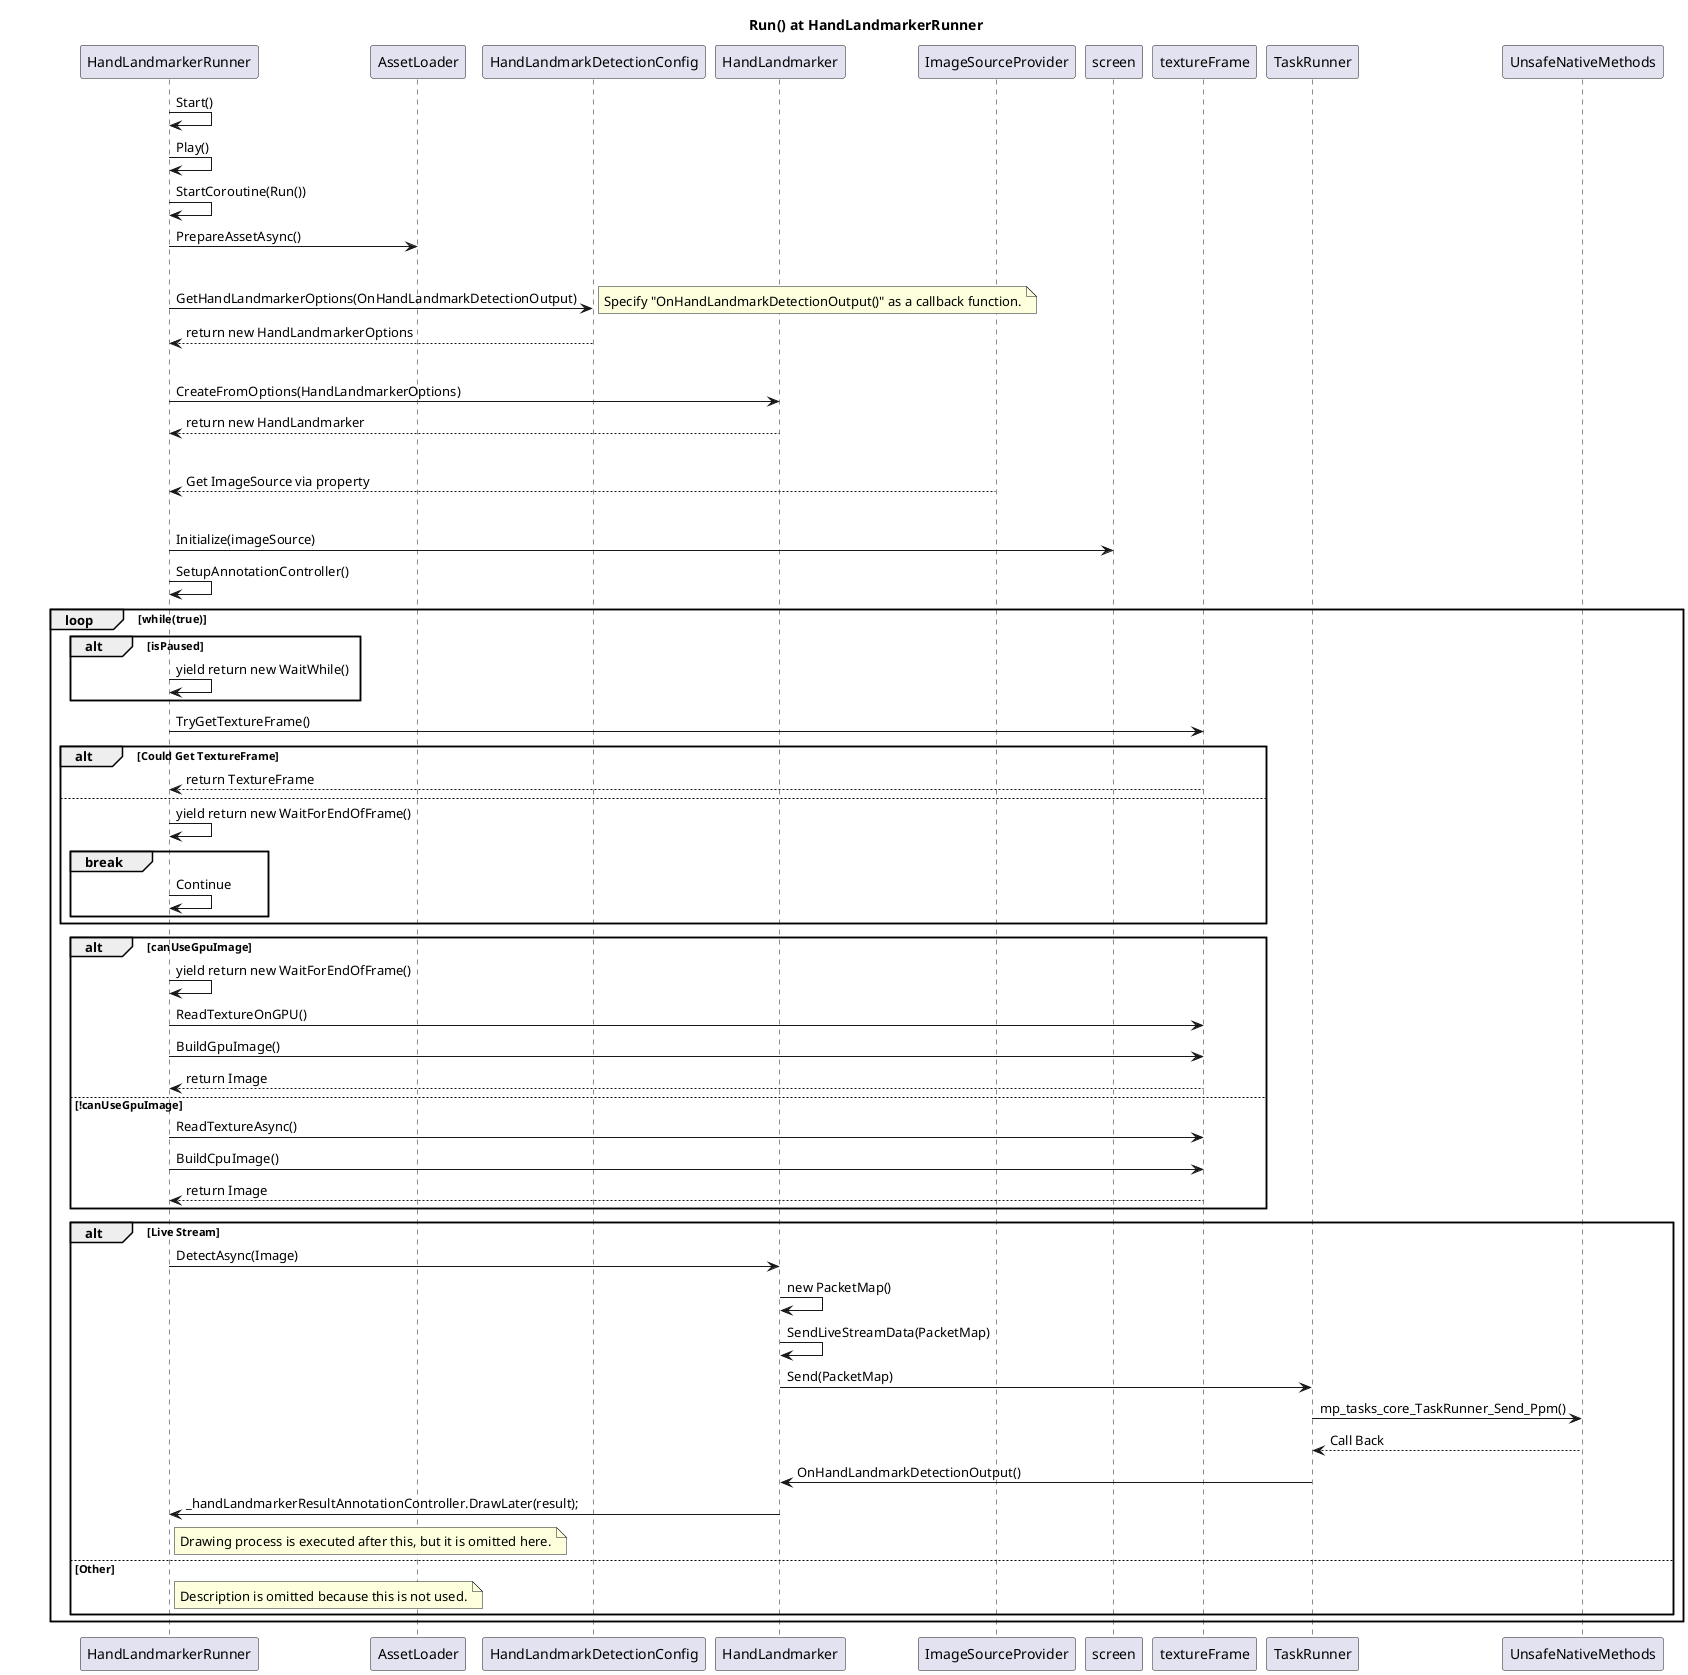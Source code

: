 @startuml Sequence_HandLandmarker_Run

title Run() at HandLandmarkerRunner 

HandLandmarkerRunner  -> HandLandmarkerRunner  : Start()
HandLandmarkerRunner  -> HandLandmarkerRunner  : Play()
HandLandmarkerRunner -> HandLandmarkerRunner : StartCoroutine(Run())

HandLandmarkerRunner -> AssetLoader : PrepareAssetAsync()

break

HandLandmarkerRunner -> HandLandmarkDetectionConfig : GetHandLandmarkerOptions(OnHandLandmarkDetectionOutput)

note right : Specify "OnHandLandmarkDetectionOutput()" as a callback function.

HandLandmarkerRunner <-- HandLandmarkDetectionConfig : return new HandLandmarkerOptions

break

HandLandmarkerRunner -> HandLandmarker : CreateFromOptions(HandLandmarkerOptions)

HandLandmarkerRunner <-- HandLandmarker : return new HandLandmarker

break

HandLandmarkerRunner <-- ImageSourceProvider : Get ImageSource via property

break

HandLandmarkerRunner -> screen : Initialize(imageSource)

HandLandmarkerRunner -> HandLandmarkerRunner : SetupAnnotationController()

loop while(true) 

alt isPaused

HandLandmarkerRunner -> HandLandmarkerRunner :  yield return new WaitWhile()

end

HandLandmarkerRunner -> textureFrame : TryGetTextureFrame()

alt Could Get TextureFrame

HandLandmarkerRunner <-- textureFrame : return TextureFrame

else

HandLandmarkerRunner -> HandLandmarkerRunner : yield return new WaitForEndOfFrame()

break

HandLandmarkerRunner -> HandLandmarkerRunner : Continue

end

end

alt canUseGpuImage

HandLandmarkerRunner -> HandLandmarkerRunner : yield return new WaitForEndOfFrame()

HandLandmarkerRunner -> textureFrame : ReadTextureOnGPU()

HandLandmarkerRunner -> textureFrame : BuildGpuImage()

HandLandmarkerRunner <-- textureFrame : return Image

else !canUseGpuImage

HandLandmarkerRunner -> textureFrame : ReadTextureAsync()

HandLandmarkerRunner -> textureFrame : BuildCpuImage()

HandLandmarkerRunner <-- textureFrame : return Image

end

alt Live Stream

HandLandmarkerRunner -> HandLandmarker : DetectAsync(Image)

HandLandmarker -> HandLandmarker : new PacketMap()

HandLandmarker -> HandLandmarker : SendLiveStreamData(PacketMap)

HandLandmarker -> TaskRunner : Send(PacketMap)

TaskRunner -> UnsafeNativeMethods : mp_tasks_core_TaskRunner_Send_Ppm()

TaskRunner <-- UnsafeNativeMethods : Call Back

HandLandmarker <- TaskRunner : OnHandLandmarkDetectionOutput()

HandLandmarkerRunner <- HandLandmarker : _handLandmarkerResultAnnotationController.DrawLater(result);
note right HandLandmarkerRunner
    Drawing process is executed after this, but it is omitted here.
end note

else Other

note right HandLandmarkerRunner : Description is omitted because this is not used.

end

end

@enduml
